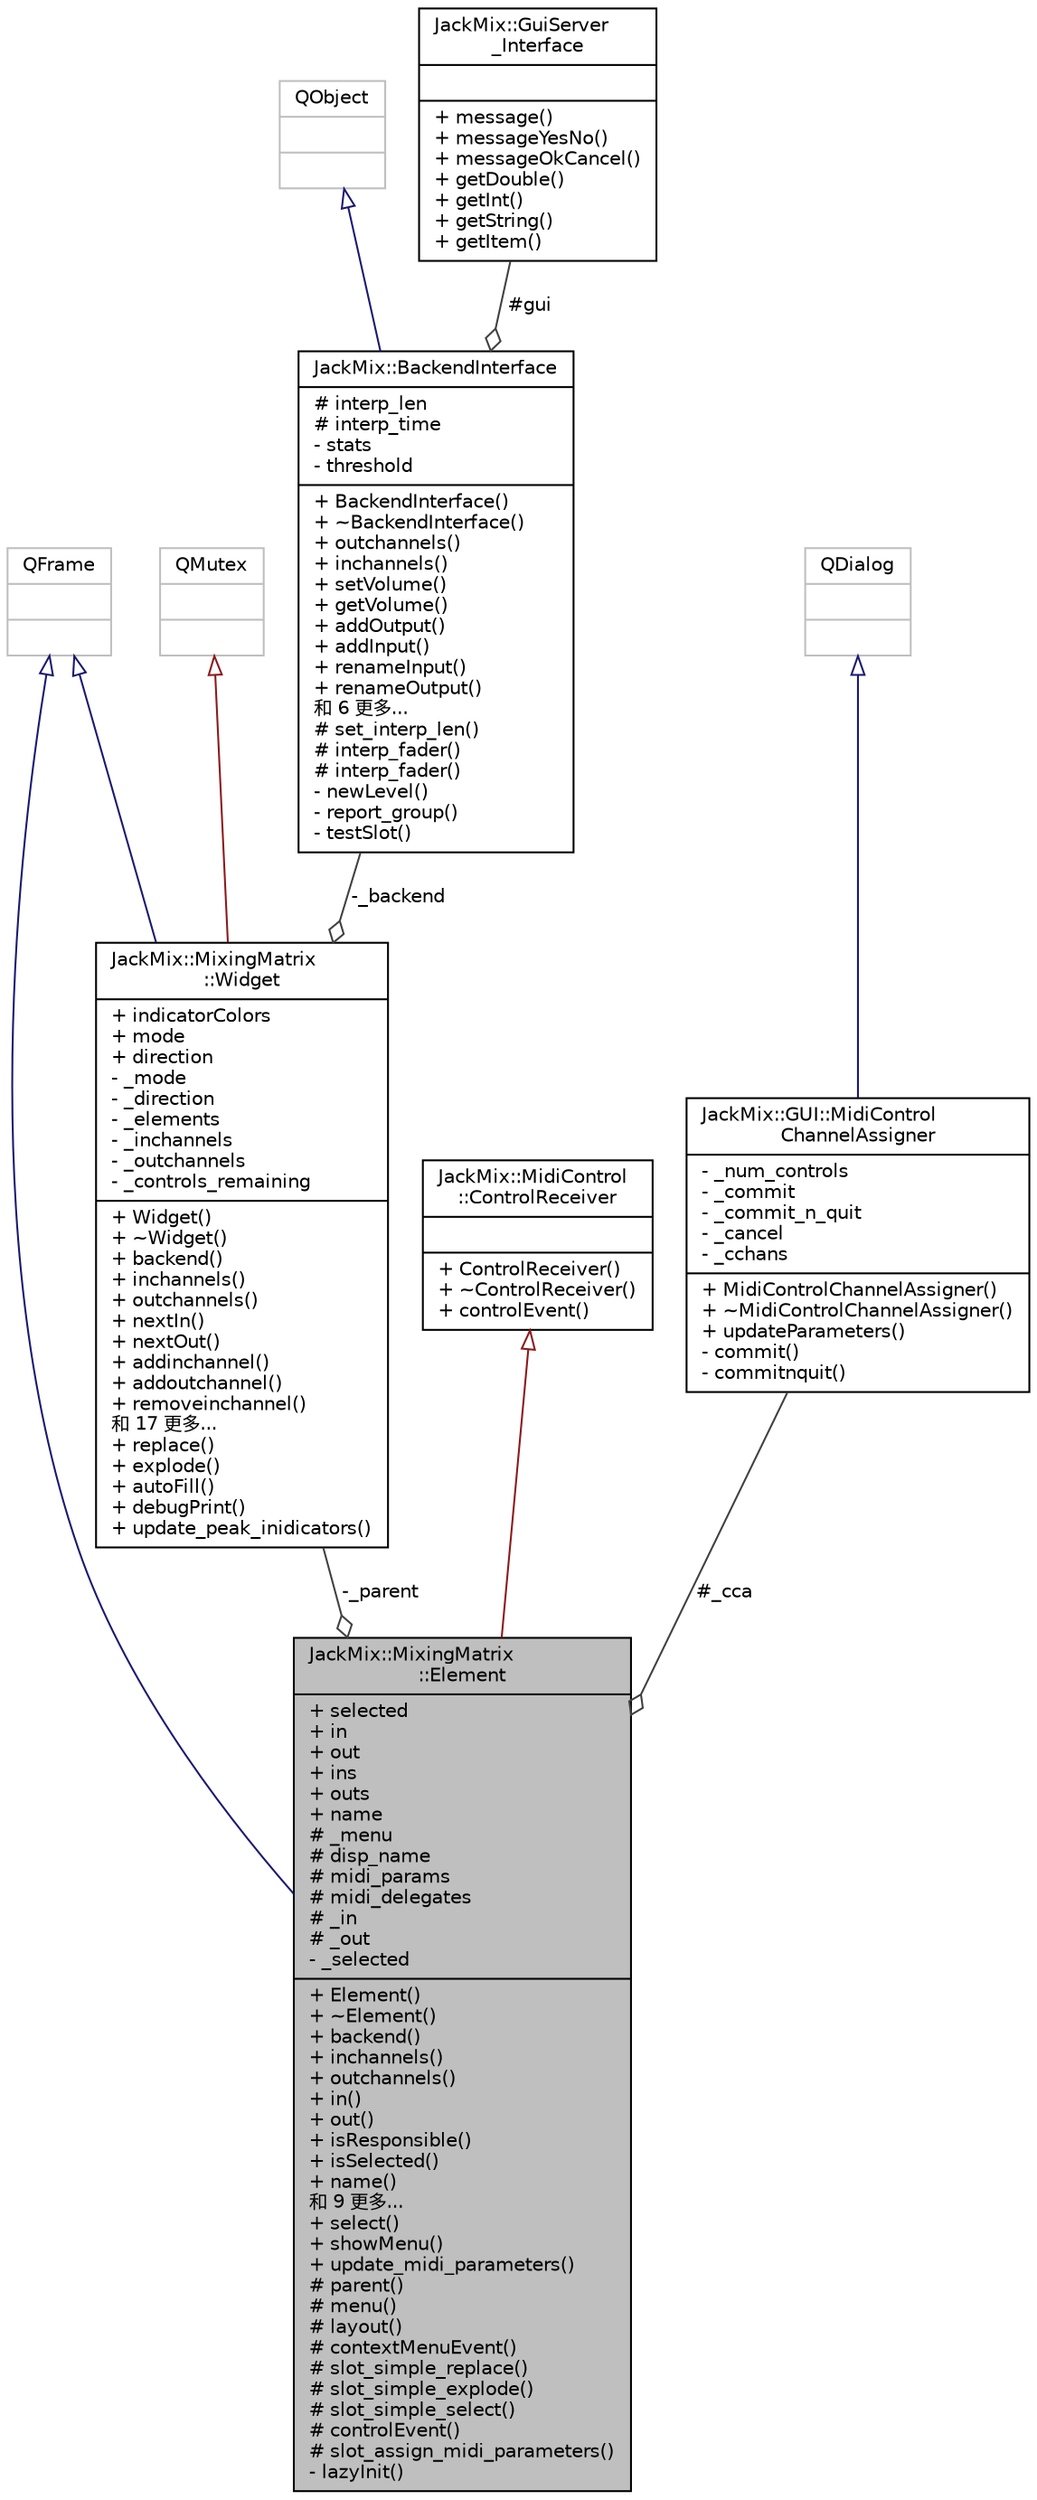 digraph "JackMix::MixingMatrix::Element"
{
 // LATEX_PDF_SIZE
  edge [fontname="Helvetica",fontsize="10",labelfontname="Helvetica",labelfontsize="10"];
  node [fontname="Helvetica",fontsize="10",shape=record];
  Node1 [label="{JackMix::MixingMatrix\l::Element\n|+ selected\l+ in\l+ out\l+ ins\l+ outs\l+ name\l# _menu\l# disp_name\l# midi_params\l# midi_delegates\l# _in\l# _out\l- _selected\l|+ Element()\l+ ~Element()\l+ backend()\l+ inchannels()\l+ outchannels()\l+ in()\l+ out()\l+ isResponsible()\l+ isSelected()\l+ name()\l和 9 更多...\l+ select()\l+ showMenu()\l+ update_midi_parameters()\l# parent()\l# menu()\l# layout()\l# contextMenuEvent()\l# slot_simple_replace()\l# slot_simple_explode()\l# slot_simple_select()\l# controlEvent()\l# slot_assign_midi_parameters()\l- lazyInit()\l}",height=0.2,width=0.4,color="black", fillcolor="grey75", style="filled", fontcolor="black",tooltip=" "];
  Node2 -> Node1 [dir="back",color="midnightblue",fontsize="10",style="solid",arrowtail="onormal",fontname="Helvetica"];
  Node2 [label="{QFrame\n||}",height=0.2,width=0.4,color="grey75", fillcolor="white", style="filled",tooltip=" "];
  Node3 -> Node1 [dir="back",color="firebrick4",fontsize="10",style="solid",arrowtail="onormal",fontname="Helvetica"];
  Node3 [label="{JackMix::MidiControl\l::ControlReceiver\n||+ ControlReceiver()\l+ ~ControlReceiver()\l+ controlEvent()\l}",height=0.2,width=0.4,color="black", fillcolor="white", style="filled",URL="$db/da4/class_jack_mix_1_1_midi_control_1_1_control_receiver.html",tooltip=" "];
  Node4 -> Node1 [color="grey25",fontsize="10",style="solid",label=" #_cca" ,arrowhead="odiamond",fontname="Helvetica"];
  Node4 [label="{JackMix::GUI::MidiControl\lChannelAssigner\n|- _num_controls\l- _commit\l- _commit_n_quit\l- _cancel\l- _cchans\l|+ MidiControlChannelAssigner()\l+ ~MidiControlChannelAssigner()\l+ updateParameters()\l- commit()\l- commitnquit()\l}",height=0.2,width=0.4,color="black", fillcolor="white", style="filled",URL="$d3/d9d/class_jack_mix_1_1_g_u_i_1_1_midi_control_channel_assigner.html",tooltip=" "];
  Node5 -> Node4 [dir="back",color="midnightblue",fontsize="10",style="solid",arrowtail="onormal",fontname="Helvetica"];
  Node5 [label="{QDialog\n||}",height=0.2,width=0.4,color="grey75", fillcolor="white", style="filled",tooltip=" "];
  Node6 -> Node1 [color="grey25",fontsize="10",style="solid",label=" -_parent" ,arrowhead="odiamond",fontname="Helvetica"];
  Node6 [label="{JackMix::MixingMatrix\l::Widget\n|+ indicatorColors\l+ mode\l+ direction\l- _mode\l- _direction\l- _elements\l- _inchannels\l- _outchannels\l- _controls_remaining\l|+ Widget()\l+ ~Widget()\l+ backend()\l+ inchannels()\l+ outchannels()\l+ nextIn()\l+ nextOut()\l+ addinchannel()\l+ addoutchannel()\l+ removeinchannel()\l和 17 更多...\l+ replace()\l+ explode()\l+ autoFill()\l+ debugPrint()\l+ update_peak_inidicators()\l}",height=0.2,width=0.4,color="black", fillcolor="white", style="filled",URL="$d9/d0d/class_jack_mix_1_1_mixing_matrix_1_1_widget.html",tooltip=" "];
  Node2 -> Node6 [dir="back",color="midnightblue",fontsize="10",style="solid",arrowtail="onormal",fontname="Helvetica"];
  Node7 -> Node6 [dir="back",color="firebrick4",fontsize="10",style="solid",arrowtail="onormal",fontname="Helvetica"];
  Node7 [label="{QMutex\n||}",height=0.2,width=0.4,color="grey75", fillcolor="white", style="filled",tooltip=" "];
  Node8 -> Node6 [color="grey25",fontsize="10",style="solid",label=" -_backend" ,arrowhead="odiamond",fontname="Helvetica"];
  Node8 [label="{JackMix::BackendInterface\n|# interp_len\l# interp_time\l- stats\l- threshold\l|+ BackendInterface()\l+ ~BackendInterface()\l+ outchannels()\l+ inchannels()\l+ setVolume()\l+ getVolume()\l+ addOutput()\l+ addInput()\l+ renameInput()\l+ renameOutput()\l和 6 更多...\l# set_interp_len()\l# interp_fader()\l# interp_fader()\l- newLevel()\l- report_group()\l- testSlot()\l}",height=0.2,width=0.4,color="black", fillcolor="white", style="filled",URL="$de/dc4/class_jack_mix_1_1_backend_interface.html",tooltip="Abstract interface for backends"];
  Node9 -> Node8 [dir="back",color="midnightblue",fontsize="10",style="solid",arrowtail="onormal",fontname="Helvetica"];
  Node9 [label="{QObject\n||}",height=0.2,width=0.4,color="grey75", fillcolor="white", style="filled",tooltip=" "];
  Node10 -> Node8 [color="grey25",fontsize="10",style="solid",label=" #gui" ,arrowhead="odiamond",fontname="Helvetica"];
  Node10 [label="{JackMix::GuiServer\l_Interface\n||+ message()\l+ messageYesNo()\l+ messageOkCancel()\l+ getDouble()\l+ getInt()\l+ getString()\l+ getItem()\l}",height=0.2,width=0.4,color="black", fillcolor="white", style="filled",URL="$d7/d8b/class_jack_mix_1_1_gui_server___interface.html",tooltip="Abstract interface for a GUI server"];
}
